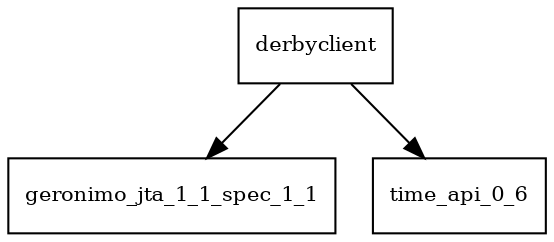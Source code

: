 digraph derbyclient_dependencies {
  node [shape = box, fontsize=10.0];
  derbyclient -> geronimo_jta_1_1_spec_1_1;
  derbyclient -> time_api_0_6;
}
